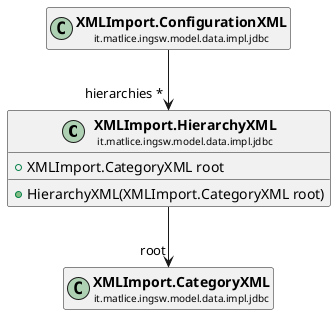 @startuml

skinparam svgLinkTarget _parent
skinparam linetype ortho
set namespaceSeparator none
class "<b><size:14>XMLImport.HierarchyXML</b>\n<size:10>it.matlice.ingsw.model.data.impl.jdbc" as it.matlice.ingsw.model.data.impl.jdbc.XMLImport.HierarchyXML  [[../../../../../../../it/matlice/ingsw/model/data/impl/jdbc/XMLImport.HierarchyXML.html{it.matlice.ingsw.model.data.impl.jdbc.XMLImport.HierarchyXML}]] {
+XMLImport.CategoryXML root
+HierarchyXML(XMLImport.CategoryXML root)
}



class "<b><size:14>XMLImport.ConfigurationXML</b>\n<size:10>it.matlice.ingsw.model.data.impl.jdbc" as it.matlice.ingsw.model.data.impl.jdbc.XMLImport.ConfigurationXML  [[../../../../../../../it/matlice/ingsw/model/data/impl/jdbc/XMLImport.ConfigurationXML.html{it.matlice.ingsw.model.data.impl.jdbc.XMLImport.ConfigurationXML}]] {
}

hide it.matlice.ingsw.model.data.impl.jdbc.XMLImport.ConfigurationXML fields
hide it.matlice.ingsw.model.data.impl.jdbc.XMLImport.ConfigurationXML methods

it.matlice.ingsw.model.data.impl.jdbc.XMLImport.ConfigurationXML -->  "hierarchies *" it.matlice.ingsw.model.data.impl.jdbc.XMLImport.HierarchyXML

class "<b><size:14>XMLImport.CategoryXML</b>\n<size:10>it.matlice.ingsw.model.data.impl.jdbc" as it.matlice.ingsw.model.data.impl.jdbc.XMLImport.CategoryXML  [[../../../../../../../it/matlice/ingsw/model/data/impl/jdbc/XMLImport.CategoryXML.html{it.matlice.ingsw.model.data.impl.jdbc.XMLImport.CategoryXML}]] {
}

hide it.matlice.ingsw.model.data.impl.jdbc.XMLImport.CategoryXML fields
hide it.matlice.ingsw.model.data.impl.jdbc.XMLImport.CategoryXML methods

it.matlice.ingsw.model.data.impl.jdbc.XMLImport.HierarchyXML -->  "root" it.matlice.ingsw.model.data.impl.jdbc.XMLImport.CategoryXML


@enduml
